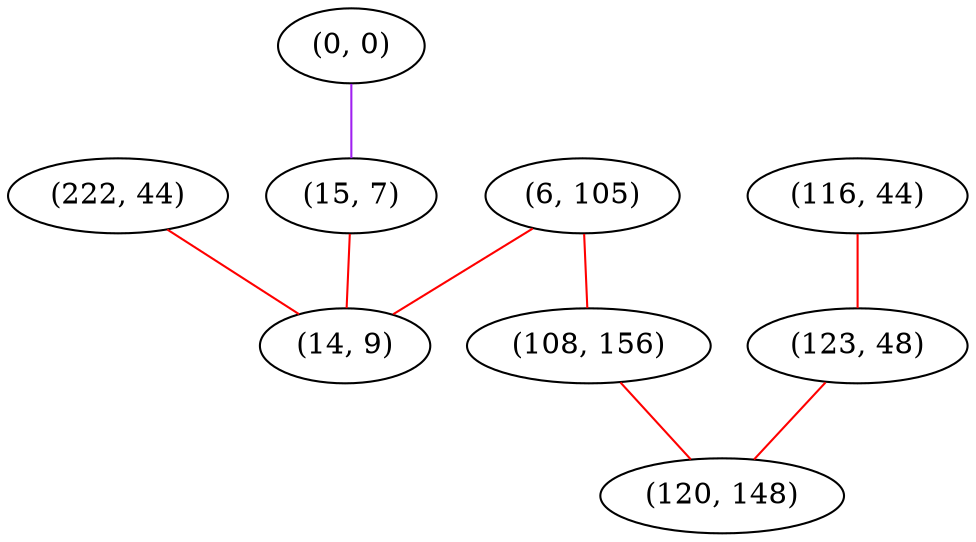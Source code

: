 graph "" {
"(222, 44)";
"(6, 105)";
"(116, 44)";
"(123, 48)";
"(0, 0)";
"(15, 7)";
"(14, 9)";
"(108, 156)";
"(120, 148)";
"(222, 44)" -- "(14, 9)"  [color=red, key=0, weight=1];
"(6, 105)" -- "(14, 9)"  [color=red, key=0, weight=1];
"(6, 105)" -- "(108, 156)"  [color=red, key=0, weight=1];
"(116, 44)" -- "(123, 48)"  [color=red, key=0, weight=1];
"(123, 48)" -- "(120, 148)"  [color=red, key=0, weight=1];
"(0, 0)" -- "(15, 7)"  [color=purple, key=0, weight=4];
"(15, 7)" -- "(14, 9)"  [color=red, key=0, weight=1];
"(108, 156)" -- "(120, 148)"  [color=red, key=0, weight=1];
}

